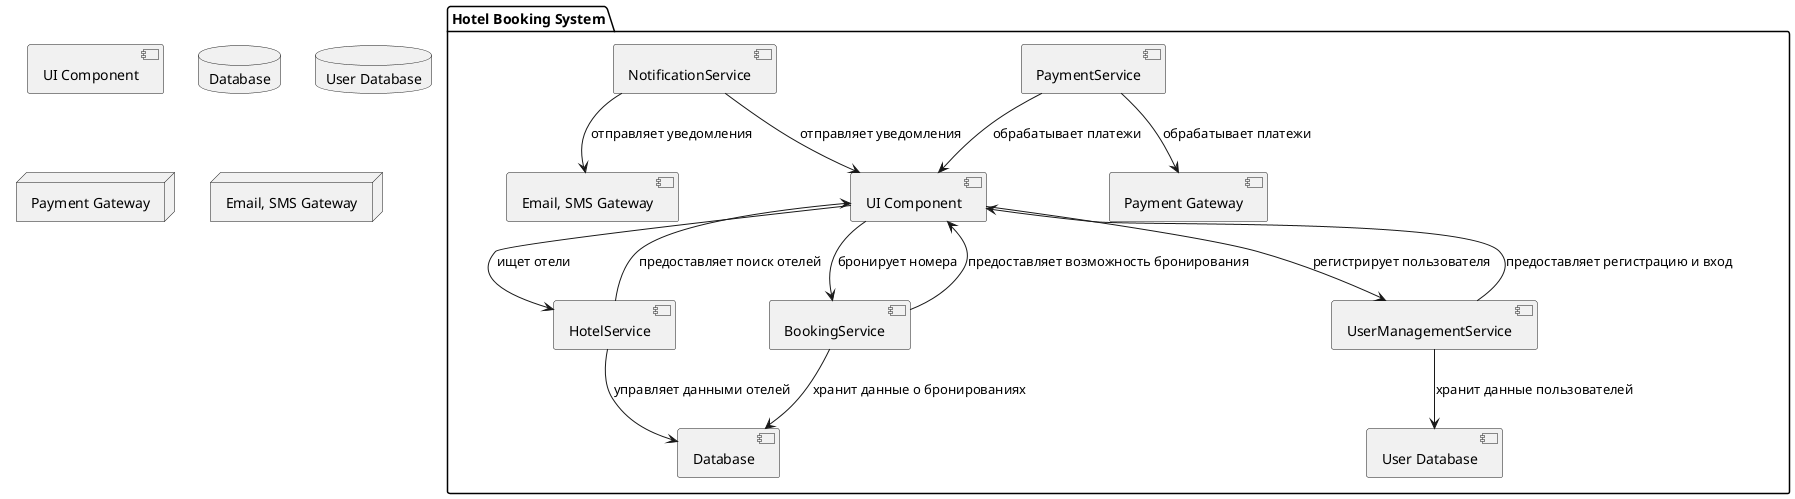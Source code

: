 @startuml

' Определение компонентов системы
package "Hotel Booking System" {
  

  [UI Component] --> [HotelService] : ищет отели
  [UI Component] --> [BookingService] : бронирует номера
  [UI Component] --> [UserManagementService] : регистрирует пользователя
  
  
  [HotelService] --> [Database] : управляет данными отелей
  [BookingService] --> [Database] : хранит данные о бронированиях
  [PaymentService] --> [Payment Gateway] : обрабатывает платежи
  [NotificationService] --> [Email, SMS Gateway] : отправляет уведомления
  [UserManagementService] --> [User Database] : хранит данные пользователей

  
  [UserManagementService] --> [UI Component] : предоставляет регистрацию и вход
  
  
  [HotelService] --> [UI Component] : предоставляет поиск отелей
  
  
  [BookingService] --> [UI Component] : предоставляет возможность бронирования
  
 
  [PaymentService] --> [UI Component] : обрабатывает платежи
  
  
  [NotificationService] --> [UI Component] : отправляет уведомления
  
}

' Определение компонентов системы
component "UI Component" as UI
component "HotelService" as HotelService
component "BookingService" as BookingService
component "PaymentService" as PaymentService
component "NotificationService" as NotificationService
component "UserManagementService" as UserManagementService

' Внешние системы, с которыми взаимодействуют компоненты
database "Database" as DB
database "User Database" as UserDB
node "Payment Gateway" as PaymentGateway
node "Email, SMS Gateway" as NotificationGateway

@enduml
